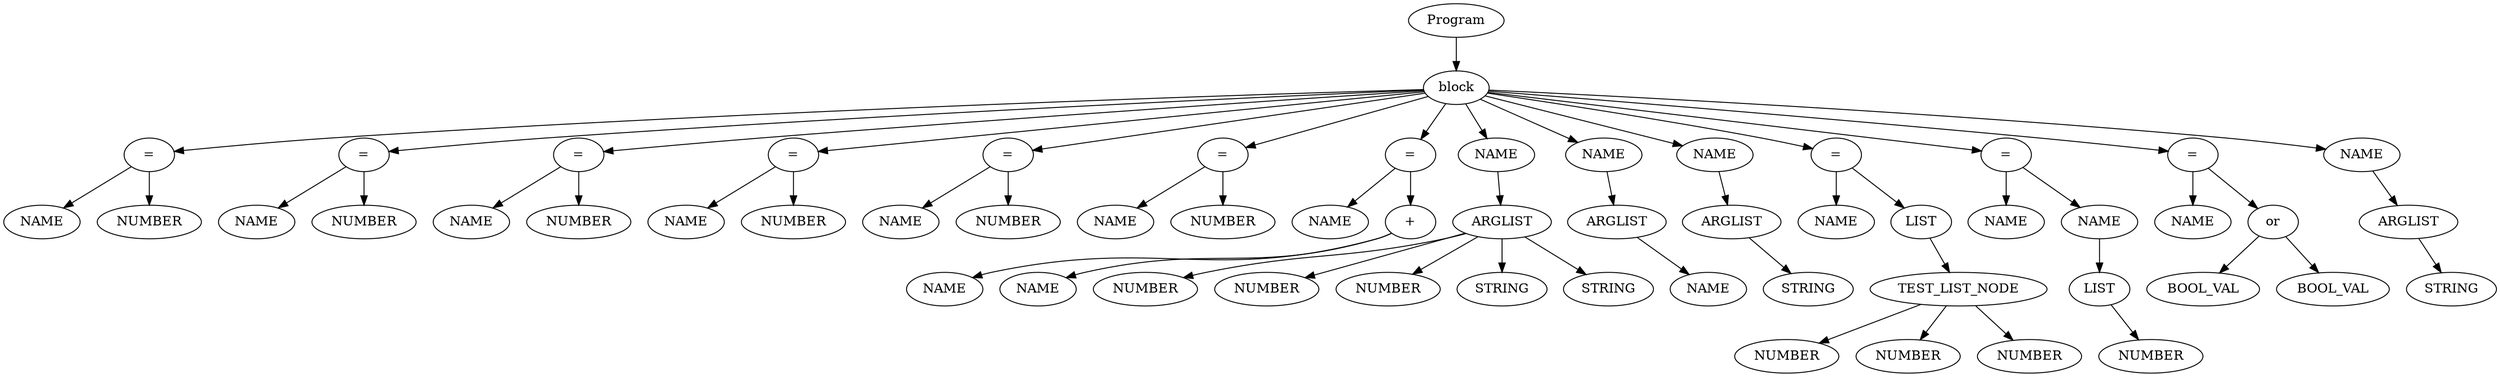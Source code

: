 digraph {
graph [ordering="out"];
node0[label="Program"];
node1[label="block"];
node2[label="="];
node3[label="NAME"];
node2 -> node3;
node4[label="NUMBER"];
node2 -> node4;
node1 -> node2;
node5[label="="];
node6[label="NAME"];
node5 -> node6;
node7[label="NUMBER"];
node5 -> node7;
node1 -> node5;
node8[label="="];
node9[label="NAME"];
node8 -> node9;
node10[label="NUMBER"];
node8 -> node10;
node1 -> node8;
node11[label="="];
node12[label="NAME"];
node11 -> node12;
node13[label="NUMBER"];
node11 -> node13;
node1 -> node11;
node14[label="="];
node15[label="NAME"];
node14 -> node15;
node16[label="NUMBER"];
node14 -> node16;
node1 -> node14;
node17[label="="];
node18[label="NAME"];
node17 -> node18;
node19[label="NUMBER"];
node17 -> node19;
node1 -> node17;
node20[label="="];
node21[label="NAME"];
node20 -> node21;
node22[label="+"];
node23[label="NAME"];
node22 -> node23;
node24[label="NAME"];
node22 -> node24;
node20 -> node22;
node1 -> node20;
node25[label="NAME"];
node26[label="ARGLIST"];
node27[label="NUMBER"];
node26 -> node27;
node28[label="NUMBER"];
node26 -> node28;
node29[label="NUMBER"];
node26 -> node29;
node30[label="STRING"];
node26 -> node30;
node31[label="STRING"];
node26 -> node31;
node25 -> node26;
node1 -> node25;
node32[label="NAME"];
node33[label="ARGLIST"];
node34[label="NAME"];
node33 -> node34;
node32 -> node33;
node1 -> node32;
node35[label="NAME"];
node36[label="ARGLIST"];
node37[label="STRING"];
node36 -> node37;
node35 -> node36;
node1 -> node35;
node38[label="="];
node39[label="NAME"];
node38 -> node39;
node40[label="LIST"];
node41[label="TEST_LIST_NODE"];
node42[label="NUMBER"];
node41 -> node42;
node43[label="NUMBER"];
node41 -> node43;
node44[label="NUMBER"];
node41 -> node44;
node40 -> node41;
node38 -> node40;
node1 -> node38;
node45[label="="];
node46[label="NAME"];
node45 -> node46;
node47[label="NAME"];
node48[label="LIST"];
node49[label="NUMBER"];
node48 -> node49;
node47 -> node48;
node45 -> node47;
node1 -> node45;
node50[label="="];
node51[label="NAME"];
node50 -> node51;
node52[label="or"];
node53[label="BOOL_VAL"];
node52 -> node53;
node54[label="BOOL_VAL"];
node52 -> node54;
node50 -> node52;
node1 -> node50;
node55[label="NAME"];
node56[label="ARGLIST"];
node57[label="STRING"];
node56 -> node57;
node55 -> node56;
node1 -> node55;
node0 -> node1;
}
